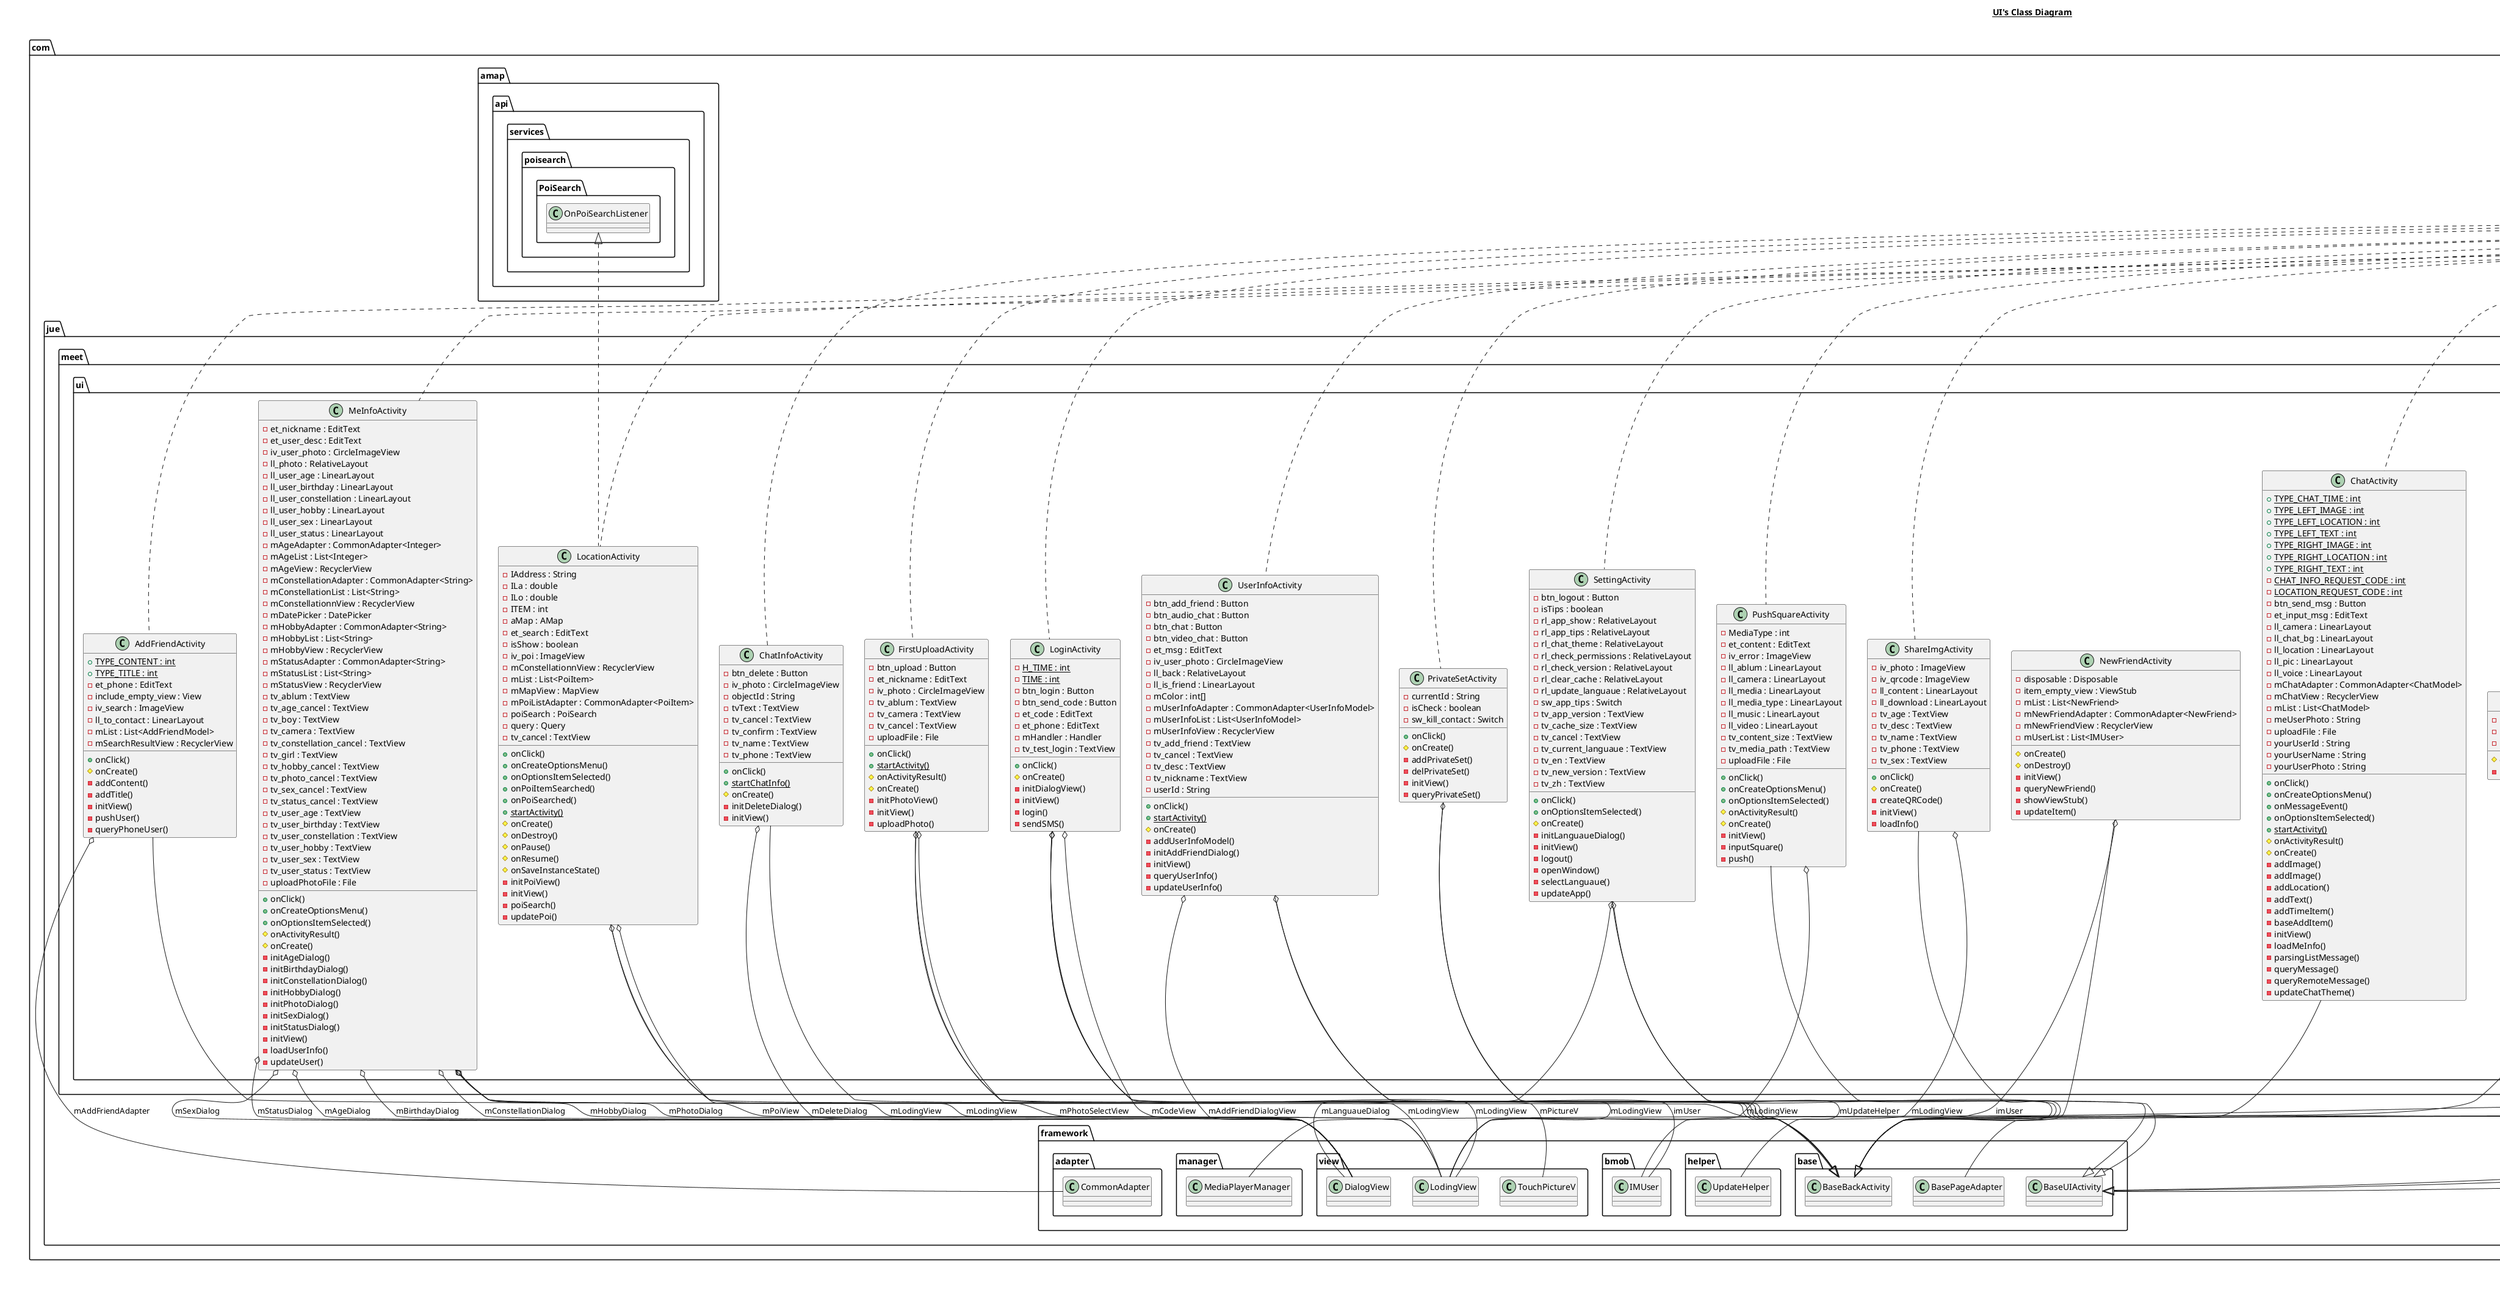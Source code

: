@startuml

title __UI's Class Diagram__\n

  namespace com.jue.meet {
    namespace ui {
      class com.jue.meet.ui.AddFriendActivity {
          {static} + TYPE_CONTENT : int
          {static} + TYPE_TITLE : int
          - et_phone : EditText
          - include_empty_view : View
          - iv_search : ImageView
          - ll_to_contact : LinearLayout
          - mList : List<AddFriendModel>
          - mSearchResultView : RecyclerView
          + onClick()
          # onCreate()
          - addContent()
          - addTitle()
          - initView()
          - pushUser()
          - queryPhoneUser()
      }
    }
  }
  

  namespace com.jue.meet {
    namespace ui {
      class com.jue.meet.ui.ChatActivity {
          {static} + TYPE_CHAT_TIME : int
          {static} + TYPE_LEFT_IMAGE : int
          {static} + TYPE_LEFT_LOCATION : int
          {static} + TYPE_LEFT_TEXT : int
          {static} + TYPE_RIGHT_IMAGE : int
          {static} + TYPE_RIGHT_LOCATION : int
          {static} + TYPE_RIGHT_TEXT : int
          {static} - CHAT_INFO_REQUEST_CODE : int
          {static} - LOCATION_REQUEST_CODE : int
          - btn_send_msg : Button
          - et_input_msg : EditText
          - ll_camera : LinearLayout
          - ll_chat_bg : LinearLayout
          - ll_location : LinearLayout
          - ll_pic : LinearLayout
          - ll_voice : LinearLayout
          - mChatAdapter : CommonAdapter<ChatModel>
          - mChatView : RecyclerView
          - mList : List<ChatModel>
          - meUserPhoto : String
          - uploadFile : File
          - yourUserId : String
          - yourUserName : String
          - yourUserPhoto : String
          + onClick()
          + onCreateOptionsMenu()
          + onMessageEvent()
          + onOptionsItemSelected()
          {static} + startActivity()
          # onActivityResult()
          # onCreate()
          - addImage()
          - addImage()
          - addLocation()
          - addText()
          - addTimeItem()
          - baseAddItem()
          - initView()
          - loadMeInfo()
          - parsingListMessage()
          - queryMessage()
          - queryRemoteMessage()
          - updateChatTheme()
      }
    }
  }
  

  namespace com.jue.meet {
    namespace ui {
      class com.jue.meet.ui.ChatInfoActivity {
          - btn_delete : Button
          - iv_photo : CircleImageView
          - objectId : String
          - tvText : TextView
          - tv_cancel : TextView
          - tv_confirm : TextView
          - tv_name : TextView
          - tv_phone : TextView
          + onClick()
          {static} + startChatInfo()
          # onCreate()
          - initDeleteDialog()
          - initView()
      }
    }
  }
  

  namespace com.jue.meet {
    namespace ui {
      class com.jue.meet.ui.ChatThemeActivity {
          - mThemeAdapter : CommonAdapter<Integer>
          - mThemeList : List<Integer>
          - mThemeView : RecyclerView
          # onCreate()
          - initView()
      }
    }
  }
  

  namespace com.jue.meet {
    namespace ui {
      class com.jue.meet.ui.ContactFirendActivity {
          - disposable : Disposable
          - mContactAdapter : CommonAdapter<AddFriendModel>
          - mContactMap : Map<String, String>
          - mContactView : RecyclerView
          - mList : List<AddFriendModel>
          + onBackPressed()
          # onCreate()
          # onDestroy()
          - addContent()
          - disposable()
          - fixprivateSets()
          - initView()
          - loadContact()
          - loadUser()
      }
    }
  }
  

  namespace com.jue.meet {
    namespace ui {
      class com.jue.meet.ui.FirstUploadActivity {
          - btn_upload : Button
          - et_nickname : EditText
          - iv_photo : CircleImageView
          - tv_ablum : TextView
          - tv_camera : TextView
          - tv_cancel : TextView
          - uploadFile : File
          + onClick()
          {static} + startActivity()
          # onActivityResult()
          # onCreate()
          - initPhotoView()
          - initView()
          - uploadPhoto()
      }
    }
  }
  

  namespace com.jue.meet {
    namespace ui {
      class com.jue.meet.ui.GuideActivity {
          - iv_guide_night : ImageView
          - iv_guide_point_1 : ImageView
          - iv_guide_point_2 : ImageView
          - iv_guide_point_3 : ImageView
          - iv_guide_smile : ImageView
          - iv_guide_star : ImageView
          - iv_music_switch : ImageView
          - mAnim : ObjectAnimator
          - mPageList : List<View>
          - mViewPager : ViewPager
          - tv_guide_skip : TextView
          - view1 : View
          - view2 : View
          - view3 : View
          + onClick()
          # onCreate()
          # onDestroy()
          - initView()
          - seletePoint()
          - startMusic()
      }
    }
  }
  

  namespace com.jue.meet {
    namespace ui {
      class com.jue.meet.ui.ImagePreviewActivity {
          - iv_back : ImageView
          - photo_view : PhotoView
          - tv_download : TextView
          - url : String
          + onClick()
          {static} + startActivity()
          # onCreate()
          - initView()
      }
    }
  }
  

  namespace com.jue.meet {
    namespace ui {
      class com.jue.meet.ui.IndexActivity {
          {static} - SKIP_MAIN : int
          - mHandler : Handler
          + onBackPressed()
          # onCreate()
          - startMain()
      }
    }
  }
  

  namespace com.jue.meet {
    namespace ui {
      class com.jue.meet.ui.LocationActivity {
          - IAddress : String
          - ILa : double
          - ILo : double
          - ITEM : int
          - aMap : AMap
          - et_search : EditText
          - isShow : boolean
          - iv_poi : ImageView
          - mConstellationnView : RecyclerView
          - mList : List<PoiItem>
          - mMapView : MapView
          - mPoiListAdapter : CommonAdapter<PoiItem>
          - poiSearch : PoiSearch
          - query : Query
          - tv_cancel : TextView
          + onClick()
          + onCreateOptionsMenu()
          + onOptionsItemSelected()
          + onPoiItemSearched()
          + onPoiSearched()
          {static} + startActivity()
          # onCreate()
          # onDestroy()
          # onPause()
          # onResume()
          # onSaveInstanceState()
          - initPoiView()
          - initView()
          - poiSearch()
          - updatePoi()
      }
    }
  }
  

  namespace com.jue.meet {
    namespace ui {
      class com.jue.meet.ui.LoginActivity {
          {static} - H_TIME : int
          {static} - TIME : int
          - btn_login : Button
          - btn_send_code : Button
          - et_code : EditText
          - et_phone : EditText
          - mHandler : Handler
          - tv_test_login : TextView
          + onClick()
          # onCreate()
          - initDialogView()
          - initView()
          - login()
          - sendSMS()
      }
    }
  }
  

  namespace com.jue.meet {
    namespace ui {
      class com.jue.meet.ui.MeInfoActivity {
          - et_nickname : EditText
          - et_user_desc : EditText
          - iv_user_photo : CircleImageView
          - ll_photo : RelativeLayout
          - ll_user_age : LinearLayout
          - ll_user_birthday : LinearLayout
          - ll_user_constellation : LinearLayout
          - ll_user_hobby : LinearLayout
          - ll_user_sex : LinearLayout
          - ll_user_status : LinearLayout
          - mAgeAdapter : CommonAdapter<Integer>
          - mAgeList : List<Integer>
          - mAgeView : RecyclerView
          - mConstellationAdapter : CommonAdapter<String>
          - mConstellationList : List<String>
          - mConstellationnView : RecyclerView
          - mDatePicker : DatePicker
          - mHobbyAdapter : CommonAdapter<String>
          - mHobbyList : List<String>
          - mHobbyView : RecyclerView
          - mStatusAdapter : CommonAdapter<String>
          - mStatusList : List<String>
          - mStatusView : RecyclerView
          - tv_ablum : TextView
          - tv_age_cancel : TextView
          - tv_boy : TextView
          - tv_camera : TextView
          - tv_constellation_cancel : TextView
          - tv_girl : TextView
          - tv_hobby_cancel : TextView
          - tv_photo_cancel : TextView
          - tv_sex_cancel : TextView
          - tv_status_cancel : TextView
          - tv_user_age : TextView
          - tv_user_birthday : TextView
          - tv_user_constellation : TextView
          - tv_user_hobby : TextView
          - tv_user_sex : TextView
          - tv_user_status : TextView
          - uploadPhotoFile : File
          + onClick()
          + onCreateOptionsMenu()
          + onOptionsItemSelected()
          # onActivityResult()
          # onCreate()
          - initAgeDialog()
          - initBirthdayDialog()
          - initConstellationDialog()
          - initHobbyDialog()
          - initPhotoDialog()
          - initSexDialog()
          - initStatusDialog()
          - initView()
          - loadUserInfo()
          - updateUser()
      }
    }
  }
  

  namespace com.jue.meet {
    namespace ui {
      class com.jue.meet.ui.NewFriendActivity {
          - disposable : Disposable
          - item_empty_view : ViewStub
          - mList : List<NewFriend>
          - mNewFriendAdapter : CommonAdapter<NewFriend>
          - mNewFriendView : RecyclerView
          - mUserList : List<IMUser>
          # onCreate()
          # onDestroy()
          - initView()
          - queryNewFriend()
          - showViewStub()
          - updateItem()
      }
    }
  }
  

  namespace com.jue.meet {
    namespace ui {
      class com.jue.meet.ui.PrivateSetActivity {
          - currentId : String
          - isCheck : boolean
          - sw_kill_contact : Switch
          + onClick()
          # onCreate()
          - addPrivateSet()
          - delPrivateSet()
          - initView()
          - queryPrivateSet()
      }
    }
  }
  

  namespace com.jue.meet {
    namespace ui {
      class com.jue.meet.ui.PushSquareActivity {
          - MediaType : int
          - et_content : EditText
          - iv_error : ImageView
          - ll_ablum : LinearLayout
          - ll_camera : LinearLayout
          - ll_media : LinearLayout
          - ll_media_type : LinearLayout
          - ll_music : LinearLayout
          - ll_video : LinearLayout
          - tv_content_size : TextView
          - tv_media_path : TextView
          - uploadFile : File
          + onClick()
          + onCreateOptionsMenu()
          + onOptionsItemSelected()
          # onActivityResult()
          # onCreate()
          - initView()
          - inputSquare()
          - push()
      }
    }
  }
  

  namespace com.jue.meet {
    namespace ui {
      class com.jue.meet.ui.QrCodeActivity {
          {static} - REQUEST_IMAGE : int
          - analyzeCallback : AnalyzeCallback
          - isOpenLight : boolean
          - iv_back : ImageView
          - iv_flashlight : ImageView
          - iv_to_ablum : TextView
          + onClick()
          # onActivityResult()
          # onCreate()
          - initQrCode()
          - initView()
          - openAblum()
      }
    }
  }
  

  namespace com.jue.meet {
    namespace ui {
      class com.jue.meet.ui.SettingActivity {
          - btn_logout : Button
          - isTips : boolean
          - rl_app_show : RelativeLayout
          - rl_app_tips : RelativeLayout
          - rl_chat_theme : RelativeLayout
          - rl_check_permissions : RelativeLayout
          - rl_check_version : RelativeLayout
          - rl_clear_cache : RelativeLayout
          - rl_update_languaue : RelativeLayout
          - sw_app_tips : Switch
          - tv_app_version : TextView
          - tv_cache_size : TextView
          - tv_cancel : TextView
          - tv_current_languaue : TextView
          - tv_en : TextView
          - tv_new_version : TextView
          - tv_zh : TextView
          + onClick()
          + onOptionsItemSelected()
          # onCreate()
          - initLanguaueDialog()
          - initView()
          - logout()
          - openWindow()
          - selectLanguaue()
          - updateApp()
      }
    }
  }
  

  namespace com.jue.meet {
    namespace ui {
      class com.jue.meet.ui.ShareImgActivity {
          - iv_photo : ImageView
          - iv_qrcode : ImageView
          - ll_content : LinearLayout
          - ll_download : LinearLayout
          - tv_age : TextView
          - tv_desc : TextView
          - tv_name : TextView
          - tv_phone : TextView
          - tv_sex : TextView
          + onClick()
          # onCreate()
          - createQRCode()
          - initView()
          - loadInfo()
      }
    }
  }
  

  namespace com.jue.meet {
    namespace ui {
      class com.jue.meet.ui.TestLoginActivity {
          - btn_login : Button
          - et_password : EditText
          - et_phone : EditText
          + onClick()
          # onCreate()
          - initView()
      }
    }
  }
  

  namespace com.jue.meet {
    namespace ui {
      class com.jue.meet.ui.UserInfoActivity {
          - btn_add_friend : Button
          - btn_audio_chat : Button
          - btn_chat : Button
          - btn_video_chat : Button
          - et_msg : EditText
          - iv_user_photo : CircleImageView
          - ll_back : RelativeLayout
          - ll_is_friend : LinearLayout
          - mColor : int[]
          - mUserInfoAdapter : CommonAdapter<UserInfoModel>
          - mUserInfoList : List<UserInfoModel>
          - mUserInfoView : RecyclerView
          - tv_add_friend : TextView
          - tv_cancel : TextView
          - tv_desc : TextView
          - tv_nickname : TextView
          - userId : String
          + onClick()
          {static} + startActivity()
          # onCreate()
          - addUserInfoModel()
          - initAddFriendDialog()
          - initView()
          - queryUserInfo()
          - updateUserInfo()
      }
    }
  }
  

  com.jue.meet.ui.AddFriendActivity .up.|> android.view.View.OnClickListener
  com.jue.meet.ui.AddFriendActivity -up-|> com.jue.framework.base.BaseBackActivity
  com.jue.meet.ui.AddFriendActivity o-- com.jue.framework.adapter.CommonAdapter : mAddFriendAdapter
  com.jue.meet.ui.ChatActivity .up.|> android.view.View.OnClickListener
  com.jue.meet.ui.ChatActivity -up-|> com.jue.framework.base.BaseBackActivity
  com.jue.meet.ui.ChatInfoActivity .up.|> android.view.View.OnClickListener
  com.jue.meet.ui.ChatInfoActivity -up-|> com.jue.framework.base.BaseBackActivity
  com.jue.meet.ui.ChatInfoActivity o-- com.jue.framework.view.DialogView : mDeleteDialog
  com.jue.meet.ui.ChatThemeActivity -up-|> com.jue.framework.base.BaseBackActivity
  com.jue.meet.ui.ContactFirendActivity -up-|> com.jue.framework.base.BaseBackActivity
  com.jue.meet.ui.FirstUploadActivity .up.|> android.view.View.OnClickListener
  com.jue.meet.ui.FirstUploadActivity -up-|> com.jue.framework.base.BaseBackActivity
  com.jue.meet.ui.FirstUploadActivity o-- com.jue.framework.view.LodingView : mLodingView
  com.jue.meet.ui.FirstUploadActivity o-- com.jue.framework.view.DialogView : mPhotoSelectView
  com.jue.meet.ui.GuideActivity .up.|> android.view.View.OnClickListener
  com.jue.meet.ui.GuideActivity -up-|> com.jue.framework.base.BaseUIActivity
  com.jue.meet.ui.GuideActivity o-- com.jue.framework.manager.MediaPlayerManager : mGuideMusic
  com.jue.meet.ui.GuideActivity o-- com.jue.framework.base.BasePageAdapter : mPageAdapter
  com.jue.meet.ui.ImagePreviewActivity .up.|> android.view.View.OnClickListener
  com.jue.meet.ui.ImagePreviewActivity -up-|> com.jue.framework.base.BaseUIActivity
  com.jue.meet.ui.IndexActivity -up-|> androidx.appcompat.app.AppCompatActivity
  com.jue.meet.ui.LocationActivity .up.|> android.view.View.OnClickListener
  com.jue.meet.ui.LocationActivity .up.|> com.amap.api.services.poisearch.PoiSearch.OnPoiSearchListener
  com.jue.meet.ui.LocationActivity -up-|> com.jue.framework.base.BaseBackActivity
  com.jue.meet.ui.LocationActivity o-- com.jue.framework.view.LodingView : mLodingView
  com.jue.meet.ui.LocationActivity o-- com.jue.framework.view.DialogView : mPoiView
  com.jue.meet.ui.LoginActivity .up.|> android.view.View.OnClickListener
  com.jue.meet.ui.LoginActivity -up-|> com.jue.framework.base.BaseUIActivity
  com.jue.meet.ui.LoginActivity o-- com.jue.framework.view.DialogView : mCodeView
  com.jue.meet.ui.LoginActivity o-- com.jue.framework.view.LodingView : mLodingView
  com.jue.meet.ui.LoginActivity o-- com.jue.framework.view.TouchPictureV : mPictureV
  com.jue.meet.ui.MeInfoActivity .up.|> android.view.View.OnClickListener
  com.jue.meet.ui.MeInfoActivity -up-|> com.jue.framework.base.BaseBackActivity
  com.jue.meet.ui.MeInfoActivity o-- com.jue.framework.view.DialogView : mAgeDialog
  com.jue.meet.ui.MeInfoActivity o-- com.jue.framework.view.DialogView : mBirthdayDialog
  com.jue.meet.ui.MeInfoActivity o-- com.jue.framework.view.DialogView : mConstellationDialog
  com.jue.meet.ui.MeInfoActivity o-- com.jue.framework.view.DialogView : mHobbyDialog
  com.jue.meet.ui.MeInfoActivity o-- com.jue.framework.view.LodingView : mLodingView
  com.jue.meet.ui.MeInfoActivity o-- com.jue.framework.view.DialogView : mPhotoDialog
  com.jue.meet.ui.MeInfoActivity o-- com.jue.framework.view.DialogView : mSexDialog
  com.jue.meet.ui.MeInfoActivity o-- com.jue.framework.view.DialogView : mStatusDialog
  com.jue.meet.ui.NewFriendActivity -up-|> com.jue.framework.base.BaseBackActivity
  com.jue.meet.ui.NewFriendActivity o-- com.jue.framework.bmob.IMUser : imUser
  com.jue.meet.ui.PrivateSetActivity .up.|> android.view.View.OnClickListener
  com.jue.meet.ui.PrivateSetActivity -up-|> com.jue.framework.base.BaseBackActivity
  com.jue.meet.ui.PrivateSetActivity o-- com.jue.framework.view.LodingView : mLodingView
  com.jue.meet.ui.PushSquareActivity .up.|> android.view.View.OnClickListener
  com.jue.meet.ui.PushSquareActivity -up-|> com.jue.framework.base.BaseBackActivity
  com.jue.meet.ui.PushSquareActivity o-- com.jue.framework.view.LodingView : mLodingView
  com.jue.meet.ui.QrCodeActivity .up.|> android.view.View.OnClickListener
  com.jue.meet.ui.QrCodeActivity -up-|> com.jue.framework.base.BaseUIActivity
  com.jue.meet.ui.SettingActivity .up.|> android.view.View.OnClickListener
  com.jue.meet.ui.SettingActivity -up-|> com.jue.framework.base.BaseBackActivity
  com.jue.meet.ui.SettingActivity o-- com.jue.framework.view.DialogView : mLanguaueDialog
  com.jue.meet.ui.SettingActivity o-- com.jue.framework.helper.UpdateHelper : mUpdateHelper
  com.jue.meet.ui.ShareImgActivity .up.|> android.view.View.OnClickListener
  com.jue.meet.ui.ShareImgActivity -up-|> com.jue.framework.base.BaseBackActivity
  com.jue.meet.ui.ShareImgActivity o-- com.jue.framework.view.LodingView : mLodingView
  com.jue.meet.ui.TestLoginActivity .up.|> android.view.View.OnClickListener
  com.jue.meet.ui.TestLoginActivity -up-|> com.jue.framework.base.BaseBackActivity
  com.jue.meet.ui.UserInfoActivity .up.|> android.view.View.OnClickListener
  com.jue.meet.ui.UserInfoActivity -up-|> com.jue.framework.base.BaseUIActivity
  com.jue.meet.ui.UserInfoActivity o-- com.jue.framework.bmob.IMUser : imUser
  com.jue.meet.ui.UserInfoActivity o-- com.jue.framework.view.DialogView : mAddFriendDialogView


right footer


PlantUML diagram generated by SketchIt! (https://bitbucket.org/pmesmeur/sketch.it)
For more information about this tool, please contact philippe.mesmeur@gmail.com
endfooter

@enduml
